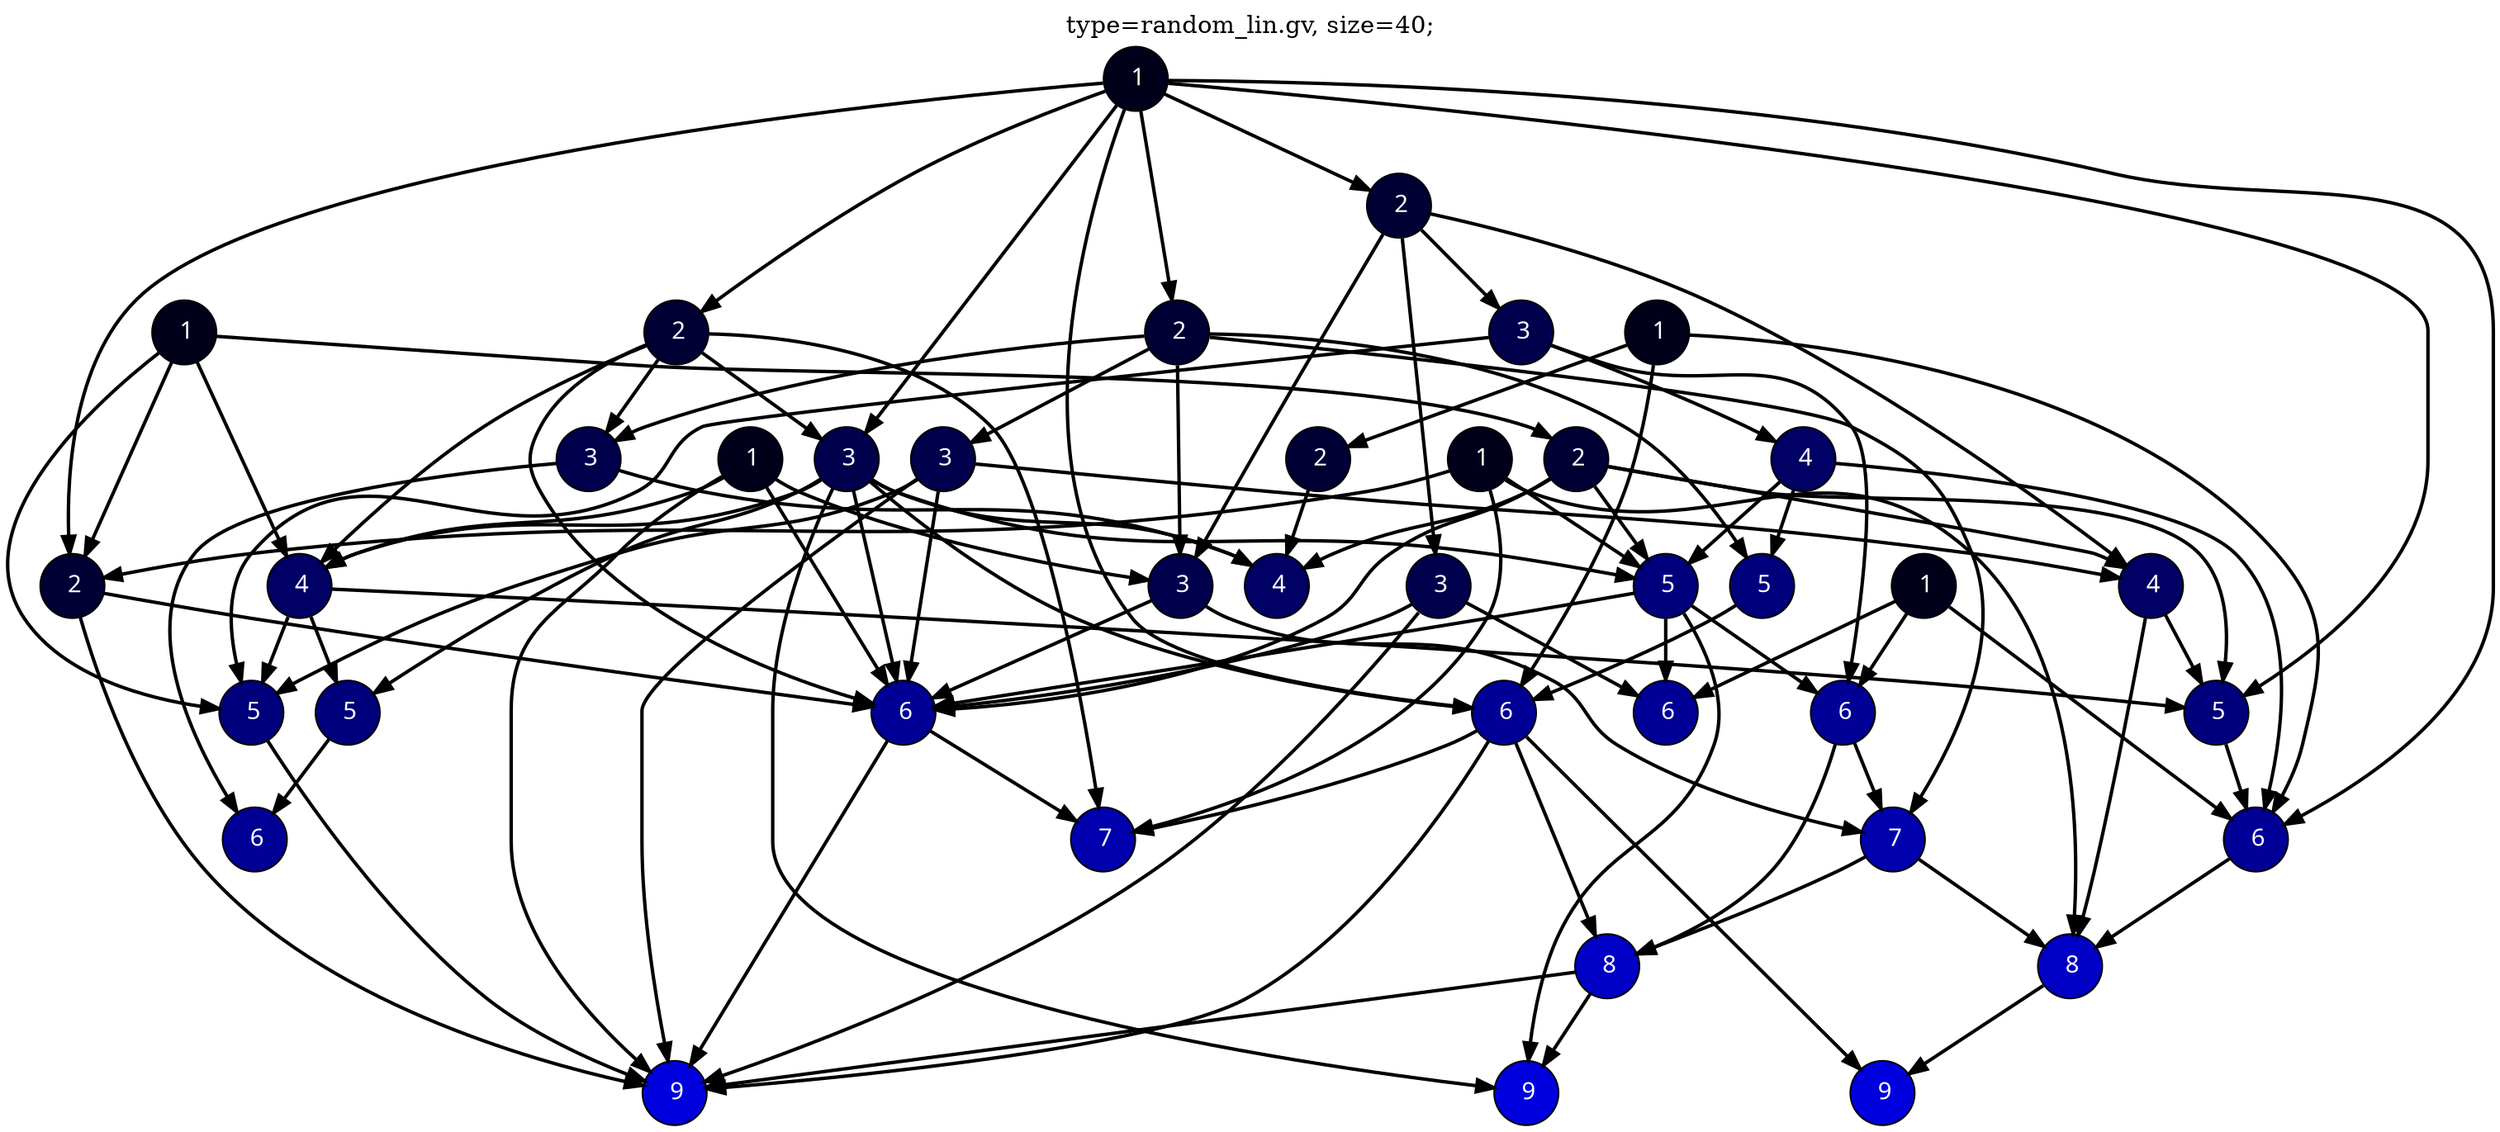 # Visualization of Graph ./graph_output/random_lin.gv, size=40

digraph g {

	#TITLE
	labelloc="t";
	label="type=random_lin.gv, size=40;"

	# NODES
	N00 [ label=" 5"color="#000000", fillcolor="#00007d", fontcolor=white, fontname="Courier:italic", shape="circle", style="filled,solid" ];
	N01 [ label=" 6"color="#000000", fillcolor="#000096", fontcolor=white, fontname="Courier:italic", shape="circle", style="filled,solid" ];
	N02 [ label=" 3"color="#000000", fillcolor="#00004c", fontcolor=white, fontname="Courier:italic", shape="circle", style="filled,solid" ];
	N03 [ label=" 7"color="#000000", fillcolor="#0000ae", fontcolor=white, fontname="Courier:italic", shape="circle", style="filled,solid" ];
	N04 [ label=" 2"color="#000000", fillcolor="#000034", fontcolor=white, fontname="Courier:italic", shape="circle", style="filled,solid" ];
	N05 [ label=" 7"color="#000000", fillcolor="#0000ae", fontcolor=white, fontname="Courier:italic", shape="circle", style="filled,solid" ];
	N06 [ label=" 8"color="#000000", fillcolor="#0000c6", fontcolor=white, fontname="Courier:italic", shape="circle", style="filled,solid" ];
	N07 [ label=" 3"color="#000000", fillcolor="#00004c", fontcolor=white, fontname="Courier:italic", shape="circle", style="filled,solid" ];
	N08 [ label=" 1"color="#000000", fillcolor="#00001b", fontcolor=white, fontname="Courier:italic", shape="circle", style="filled,solid" ];
	N09 [ label=" 3"color="#000000", fillcolor="#00004c", fontcolor=white, fontname="Courier:italic", shape="circle", style="filled,solid" ];
	N10 [ label=" 4"color="#000000", fillcolor="#000065", fontcolor=white, fontname="Courier:italic", shape="circle", style="filled,solid" ];
	N11 [ label=" 2"color="#000000", fillcolor="#000034", fontcolor=white, fontname="Courier:italic", shape="circle", style="filled,solid" ];
	N12 [ label=" 3"color="#000000", fillcolor="#00004c", fontcolor=white, fontname="Courier:italic", shape="circle", style="filled,solid" ];
	N13 [ label=" 8"color="#000000", fillcolor="#0000c6", fontcolor=white, fontname="Courier:italic", shape="circle", style="filled,solid" ];
	N14 [ label=" 2"color="#000000", fillcolor="#000034", fontcolor=white, fontname="Courier:italic", shape="circle", style="filled,solid" ];
	N15 [ label=" 5"color="#000000", fillcolor="#00007d", fontcolor=white, fontname="Courier:italic", shape="circle", style="filled,solid" ];
	N16 [ label=" 6"color="#000000", fillcolor="#000096", fontcolor=white, fontname="Courier:italic", shape="circle", style="filled,solid" ];
	N17 [ label=" 9"color="#000000", fillcolor="#0000df", fontcolor=white, fontname="Courier:italic", shape="circle", style="filled,solid" ];
	N18 [ label=" 6"color="#000000", fillcolor="#000096", fontcolor=white, fontname="Courier:italic", shape="circle", style="filled,solid" ];
	N19 [ label=" 1"color="#000000", fillcolor="#00001b", fontcolor=white, fontname="Courier:italic", shape="circle", style="filled,solid" ];
	N20 [ label=" 4"color="#000000", fillcolor="#000065", fontcolor=white, fontname="Courier:italic", shape="circle", style="filled,solid" ];
	N21 [ label=" 3"color="#000000", fillcolor="#00004c", fontcolor=white, fontname="Courier:italic", shape="circle", style="filled,solid" ];
	N22 [ label=" 2"color="#000000", fillcolor="#000034", fontcolor=white, fontname="Courier:italic", shape="circle", style="filled,solid" ];
	N23 [ label=" 1"color="#000000", fillcolor="#00001b", fontcolor=white, fontname="Courier:italic", shape="circle", style="filled,solid" ];
	N24 [ label=" 6"color="#000000", fillcolor="#000096", fontcolor=white, fontname="Courier:italic", shape="circle", style="filled,solid" ];
	N25 [ label=" 2"color="#000000", fillcolor="#000034", fontcolor=white, fontname="Courier:italic", shape="circle", style="filled,solid" ];
	N26 [ label=" 4"color="#000000", fillcolor="#000065", fontcolor=white, fontname="Courier:italic", shape="circle", style="filled,solid" ];
	N27 [ label=" 1"color="#000000", fillcolor="#00001b", fontcolor=white, fontname="Courier:italic", shape="circle", style="filled,solid" ];
	N28 [ label=" 5"color="#000000", fillcolor="#00007d", fontcolor=white, fontname="Courier:italic", shape="circle", style="filled,solid" ];
	N29 [ label=" 6"color="#000000", fillcolor="#000096", fontcolor=white, fontname="Courier:italic", shape="circle", style="filled,solid" ];
	N30 [ label=" 2"color="#000000", fillcolor="#000034", fontcolor=white, fontname="Courier:italic", shape="circle", style="filled,solid" ];
	N31 [ label=" 3"color="#000000", fillcolor="#00004c", fontcolor=white, fontname="Courier:italic", shape="circle", style="filled,solid" ];
	N32 [ label=" 9"color="#000000", fillcolor="#0000df", fontcolor=white, fontname="Courier:italic", shape="circle", style="filled,solid" ];
	N33 [ label=" 6"color="#000000", fillcolor="#000096", fontcolor=white, fontname="Courier:italic", shape="circle", style="filled,solid" ];
	N34 [ label=" 9"color="#000000", fillcolor="#0000df", fontcolor=white, fontname="Courier:italic", shape="circle", style="filled,solid" ];
	N35 [ label=" 5"color="#000000", fillcolor="#00007d", fontcolor=white, fontname="Courier:italic", shape="circle", style="filled,solid" ];
	N36 [ label=" 1"color="#000000", fillcolor="#00001b", fontcolor=white, fontname="Courier:italic", shape="circle", style="filled,solid" ];
	N37 [ label=" 4"color="#000000", fillcolor="#000065", fontcolor=white, fontname="Courier:italic", shape="circle", style="filled,solid" ];
	N38 [ label=" 1"color="#000000", fillcolor="#00001b", fontcolor=white, fontname="Courier:italic", shape="circle", style="filled,solid" ];
	N39 [ label=" 5"color="#000000", fillcolor="#00007d", fontcolor=white, fontname="Courier:italic", shape="circle", style="filled,solid" ];

	# EDGES
	N00 -> N17 [ penwidth=2, style="solid", color="#000000" ];
	N01 -> N05 [ penwidth=2, style="solid", color="#000000" ];
	N01 -> N34 [ penwidth=2, style="solid", color="#000000" ];
	N01 -> N06 [ penwidth=2, style="solid", color="#000000" ];
	N01 -> N17 [ penwidth=2, style="solid", color="#000000" ];
	N02 -> N18 [ penwidth=2, style="solid", color="#000000" ];
	N02 -> N00 [ penwidth=2, style="solid", color="#000000" ];
	N02 -> N37 [ penwidth=2, style="solid", color="#000000" ];
	N03 -> N06 [ penwidth=2, style="solid", color="#000000" ];
	N03 -> N13 [ penwidth=2, style="solid", color="#000000" ];
	N04 -> N24 [ penwidth=2, style="solid", color="#000000" ];
	N04 -> N17 [ penwidth=2, style="solid", color="#000000" ];
	N06 -> N17 [ penwidth=2, style="solid", color="#000000" ];
	N06 -> N32 [ penwidth=2, style="solid", color="#000000" ];
	N07 -> N39 [ penwidth=2, style="solid", color="#000000" ];
	N07 -> N24 [ penwidth=2, style="solid", color="#000000" ];
	N07 -> N15 [ penwidth=2, style="solid", color="#000000" ];
	N07 -> N10 [ penwidth=2, style="solid", color="#000000" ];
	N07 -> N01 [ penwidth=2, style="solid", color="#000000" ];
	N07 -> N20 [ penwidth=2, style="solid", color="#000000" ];
	N07 -> N32 [ penwidth=2, style="solid", color="#000000" ];
	N08 -> N00 [ penwidth=2, style="solid", color="#000000" ];
	N08 -> N20 [ penwidth=2, style="solid", color="#000000" ];
	N08 -> N04 [ penwidth=2, style="solid", color="#000000" ];
	N08 -> N30 [ penwidth=2, style="solid", color="#000000" ];
	N09 -> N03 [ penwidth=2, style="solid", color="#000000" ];
	N09 -> N24 [ penwidth=2, style="solid", color="#000000" ];
	N11 -> N20 [ penwidth=2, style="solid", color="#000000" ];
	N11 -> N24 [ penwidth=2, style="solid", color="#000000" ];
	N11 -> N21 [ penwidth=2, style="solid", color="#000000" ];
	N11 -> N05 [ penwidth=2, style="solid", color="#000000" ];
	N11 -> N07 [ penwidth=2, style="solid", color="#000000" ];
	N12 -> N24 [ penwidth=2, style="solid", color="#000000" ];
	N12 -> N00 [ penwidth=2, style="solid", color="#000000" ];
	N12 -> N17 [ penwidth=2, style="solid", color="#000000" ];
	N12 -> N26 [ penwidth=2, style="solid", color="#000000" ];
	N13 -> N34 [ penwidth=2, style="solid", color="#000000" ];
	N14 -> N31 [ penwidth=2, style="solid", color="#000000" ];
	N14 -> N09 [ penwidth=2, style="solid", color="#000000" ];
	N14 -> N26 [ penwidth=2, style="solid", color="#000000" ];
	N14 -> N02 [ penwidth=2, style="solid", color="#000000" ];
	N15 -> N24 [ penwidth=2, style="solid", color="#000000" ];
	N15 -> N32 [ penwidth=2, style="solid", color="#000000" ];
	N15 -> N29 [ penwidth=2, style="solid", color="#000000" ];
	N15 -> N18 [ penwidth=2, style="solid", color="#000000" ];
	N18 -> N03 [ penwidth=2, style="solid", color="#000000" ];
	N18 -> N06 [ penwidth=2, style="solid", color="#000000" ];
	N19 -> N33 [ penwidth=2, style="solid", color="#000000" ];
	N19 -> N01 [ penwidth=2, style="solid", color="#000000" ];
	N19 -> N25 [ penwidth=2, style="solid", color="#000000" ];
	N20 -> N00 [ penwidth=2, style="solid", color="#000000" ];
	N20 -> N39 [ penwidth=2, style="solid", color="#000000" ];
	N20 -> N28 [ penwidth=2, style="solid", color="#000000" ];
	N21 -> N10 [ penwidth=2, style="solid", color="#000000" ];
	N21 -> N16 [ penwidth=2, style="solid", color="#000000" ];
	N22 -> N21 [ penwidth=2, style="solid", color="#000000" ];
	N22 -> N03 [ penwidth=2, style="solid", color="#000000" ];
	N22 -> N35 [ penwidth=2, style="solid", color="#000000" ];
	N22 -> N09 [ penwidth=2, style="solid", color="#000000" ];
	N22 -> N12 [ penwidth=2, style="solid", color="#000000" ];
	N23 -> N18 [ penwidth=2, style="solid", color="#000000" ];
	N23 -> N29 [ penwidth=2, style="solid", color="#000000" ];
	N23 -> N33 [ penwidth=2, style="solid", color="#000000" ];
	N24 -> N05 [ penwidth=2, style="solid", color="#000000" ];
	N24 -> N17 [ penwidth=2, style="solid", color="#000000" ];
	N25 -> N10 [ penwidth=2, style="solid", color="#000000" ];
	N26 -> N28 [ penwidth=2, style="solid", color="#000000" ];
	N26 -> N13 [ penwidth=2, style="solid", color="#000000" ];
	N27 -> N24 [ penwidth=2, style="solid", color="#000000" ];
	N27 -> N09 [ penwidth=2, style="solid", color="#000000" ];
	N27 -> N17 [ penwidth=2, style="solid", color="#000000" ];
	N27 -> N20 [ penwidth=2, style="solid", color="#000000" ];
	N28 -> N33 [ penwidth=2, style="solid", color="#000000" ];
	N30 -> N26 [ penwidth=2, style="solid", color="#000000" ];
	N30 -> N15 [ penwidth=2, style="solid", color="#000000" ];
	N30 -> N24 [ penwidth=2, style="solid", color="#000000" ];
	N30 -> N28 [ penwidth=2, style="solid", color="#000000" ];
	N30 -> N10 [ penwidth=2, style="solid", color="#000000" ];
	N31 -> N29 [ penwidth=2, style="solid", color="#000000" ];
	N31 -> N24 [ penwidth=2, style="solid", color="#000000" ];
	N31 -> N17 [ penwidth=2, style="solid", color="#000000" ];
	N33 -> N13 [ penwidth=2, style="solid", color="#000000" ];
	N35 -> N01 [ penwidth=2, style="solid", color="#000000" ];
	N36 -> N15 [ penwidth=2, style="solid", color="#000000" ];
	N36 -> N13 [ penwidth=2, style="solid", color="#000000" ];
	N36 -> N04 [ penwidth=2, style="solid", color="#000000" ];
	N36 -> N05 [ penwidth=2, style="solid", color="#000000" ];
	N37 -> N33 [ penwidth=2, style="solid", color="#000000" ];
	N37 -> N15 [ penwidth=2, style="solid", color="#000000" ];
	N37 -> N35 [ penwidth=2, style="solid", color="#000000" ];
	N38 -> N07 [ penwidth=2, style="solid", color="#000000" ];
	N38 -> N28 [ penwidth=2, style="solid", color="#000000" ];
	N38 -> N11 [ penwidth=2, style="solid", color="#000000" ];
	N38 -> N22 [ penwidth=2, style="solid", color="#000000" ];
	N38 -> N33 [ penwidth=2, style="solid", color="#000000" ];
	N38 -> N01 [ penwidth=2, style="solid", color="#000000" ];
	N38 -> N14 [ penwidth=2, style="solid", color="#000000" ];
	N38 -> N04 [ penwidth=2, style="solid", color="#000000" ];
	N39 -> N16 [ penwidth=2, style="solid", color="#000000" ];
}